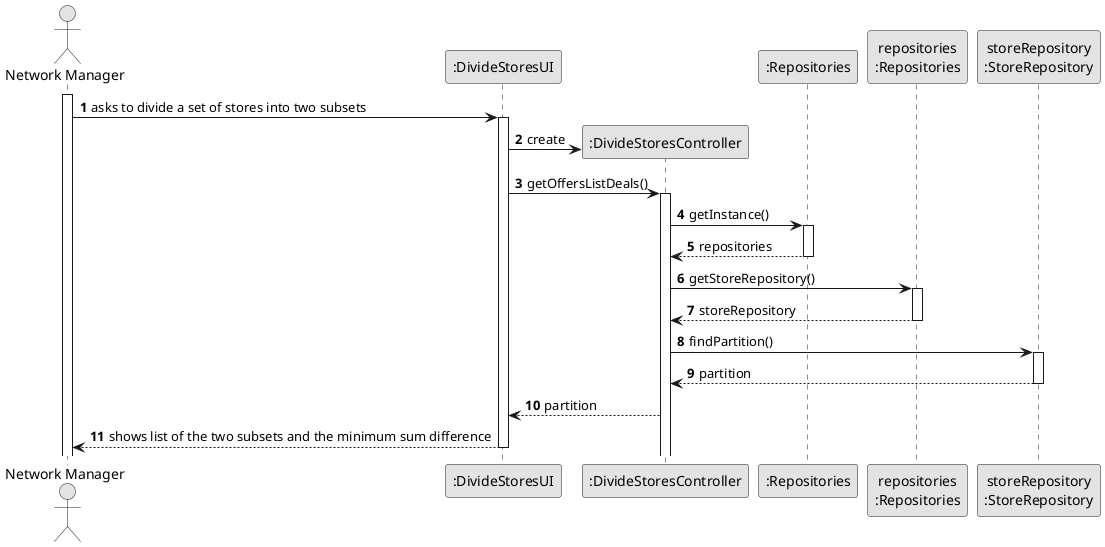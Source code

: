 @startuml
skinparam monochrome true
skinparam packageStyle rectangle
skinparam shadowing false

autonumber

actor "Network Manager" as NetworkManager
participant ":DivideStoresUI" as DivideStoresUI
participant ":DivideStoresController" as DivideStoresController
participant ":Repositories" as RepositorySingleton
participant "repositories\n:Repositories" as PLAT
participant "storeRepository\n:StoreRepository" as StoreRepository


activate NetworkManager

    NetworkManager -> DivideStoresUI : asks to divide a set of stores into two subsets
    activate DivideStoresUI

   DivideStoresUI -> DivideStoresController**:create


            DivideStoresUI -> DivideStoresController : getOffersListDeals()
            activate DivideStoresController

                DivideStoresController -> RepositorySingleton : getInstance()
                activate RepositorySingleton

                    RepositorySingleton --> DivideStoresController: repositories
                deactivate RepositorySingleton

                DivideStoresController -> PLAT : getStoreRepository()
                activate PLAT

                    PLAT --> DivideStoresController: storeRepository
                deactivate PLAT

                DivideStoresController -> StoreRepository : findPartition()
                activate StoreRepository

                    StoreRepository --> DivideStoresController : partition
                deactivate StoreRepository


                DivideStoresController --> DivideStoresUI : partition




    DivideStoresUI --> NetworkManager : shows list of the two subsets and the minimum sum difference
    deactivate DivideStoresUI

@enduml